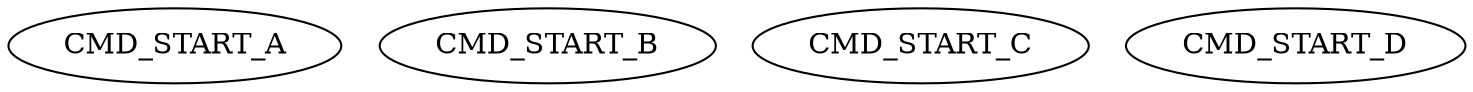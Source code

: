 digraph g {
name="123!CMD!";
  CMD_START_A   [type="start", pattern="PatLoop"];
  CMD_START_B   [type="start", pattern="PatLoop1"];
  CMD_START_C   [type="start", pattern="PatLoop2"];
  CMD_START_D   [type="start", pattern="PatLoop3"];
}
